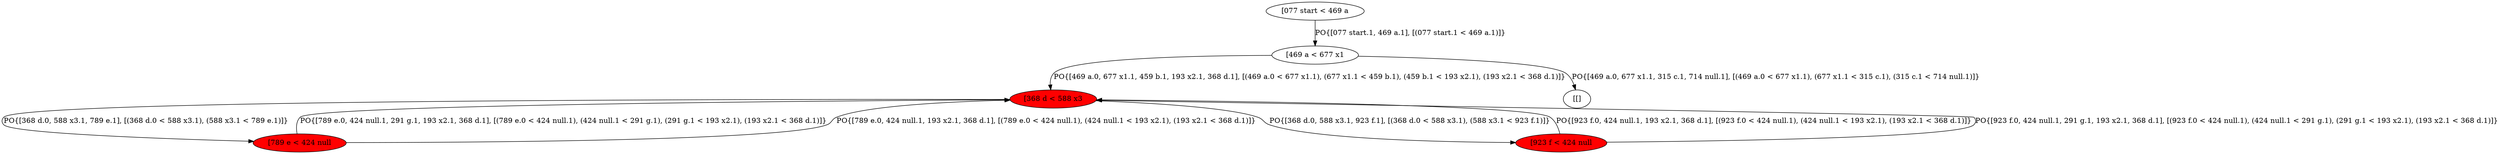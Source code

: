 digraph G {
rankdir="TD";
compound="true";
"e93f8a4ab-7784-49ec-8552-515c65efc0c0" [label="[368 d < 588 x3", id="e93f8a4ab-7784-49ec-8552-515c65efc0c0",fillcolor="red",style="filled"];
"ec2daecea-45a6-4ca9-b1a0-3a0ea1ad73a4" [label="[[]", id="ec2daecea-45a6-4ca9-b1a0-3a0ea1ad73a4"];
"e5f92e7cf-64fe-437a-a20d-59267f8c7046" [label="[077 start < 469 a", id="e5f92e7cf-64fe-437a-a20d-59267f8c7046"];
"e1a10e20d-d03d-4911-8507-7695aa3b46ad" [label="[469 a < 677 x1", id="e1a10e20d-d03d-4911-8507-7695aa3b46ad"];
"e7f175dac-3b89-44d5-bfc5-f49e060ede58" [label="[789 e < 424 null", id="e7f175dac-3b89-44d5-bfc5-f49e060ede58",fillcolor="red",style="filled"];
"e7a4f2cb0-d2e1-46ac-91c6-a23bedef812d" [label="[923 f < 424 null", id="e7a4f2cb0-d2e1-46ac-91c6-a23bedef812d",fillcolor="red",style="filled"];
"e93f8a4ab-7784-49ec-8552-515c65efc0c0" -> "e7f175dac-3b89-44d5-bfc5-f49e060ede58" [label="PO{[368 d.0, 588 x3.1, 789 e.1], [(368 d.0 < 588 x3.1), (588 x3.1 < 789 e.1)]}" id="e6f4b85e5-bcba-4703-9172-63b6286b2114"];
"e93f8a4ab-7784-49ec-8552-515c65efc0c0" -> "e7a4f2cb0-d2e1-46ac-91c6-a23bedef812d" [label="PO{[368 d.0, 588 x3.1, 923 f.1], [(368 d.0 < 588 x3.1), (588 x3.1 < 923 f.1)]}" id="e71051515-99e6-48f3-937a-6033548ea830"];
"e5f92e7cf-64fe-437a-a20d-59267f8c7046" -> "e1a10e20d-d03d-4911-8507-7695aa3b46ad" [label="PO{[077 start.1, 469 a.1], [(077 start.1 < 469 a.1)]}" id="edd2743ea-55df-43ce-b9cd-981087dd23e3"];
"e1a10e20d-d03d-4911-8507-7695aa3b46ad" -> "e93f8a4ab-7784-49ec-8552-515c65efc0c0" [label="PO{[469 a.0, 677 x1.1, 459 b.1, 193 x2.1, 368 d.1], [(469 a.0 < 677 x1.1), (677 x1.1 < 459 b.1), (459 b.1 < 193 x2.1), (193 x2.1 < 368 d.1)]}" id="ef0183b02-0189-4abe-99cb-1973a7c37678"];
"e1a10e20d-d03d-4911-8507-7695aa3b46ad" -> "ec2daecea-45a6-4ca9-b1a0-3a0ea1ad73a4" [label="PO{[469 a.0, 677 x1.1, 315 c.1, 714 null.1], [(469 a.0 < 677 x1.1), (677 x1.1 < 315 c.1), (315 c.1 < 714 null.1)]}" id="e0671bddf-abfa-4c26-b0e2-147f59ae77ee"];
"e7f175dac-3b89-44d5-bfc5-f49e060ede58" -> "e93f8a4ab-7784-49ec-8552-515c65efc0c0" [label="PO{[789 e.0, 424 null.1, 291 g.1, 193 x2.1, 368 d.1], [(789 e.0 < 424 null.1), (424 null.1 < 291 g.1), (291 g.1 < 193 x2.1), (193 x2.1 < 368 d.1)]}" id="e6d94db53-46c1-4896-a4e8-3c1c173bd566"];
"e7f175dac-3b89-44d5-bfc5-f49e060ede58" -> "e93f8a4ab-7784-49ec-8552-515c65efc0c0" [label="PO{[789 e.0, 424 null.1, 193 x2.1, 368 d.1], [(789 e.0 < 424 null.1), (424 null.1 < 193 x2.1), (193 x2.1 < 368 d.1)]}" id="e64a8ac88-7bc0-4ee7-b95b-0fbbe7642e99"];
"e7a4f2cb0-d2e1-46ac-91c6-a23bedef812d" -> "e93f8a4ab-7784-49ec-8552-515c65efc0c0" [label="PO{[923 f.0, 424 null.1, 193 x2.1, 368 d.1], [(923 f.0 < 424 null.1), (424 null.1 < 193 x2.1), (193 x2.1 < 368 d.1)]}" id="e886f3511-ebc1-40e0-be83-0fa00f104eeb"];
"e7a4f2cb0-d2e1-46ac-91c6-a23bedef812d" -> "e93f8a4ab-7784-49ec-8552-515c65efc0c0" [label="PO{[923 f.0, 424 null.1, 291 g.1, 193 x2.1, 368 d.1], [(923 f.0 < 424 null.1), (424 null.1 < 291 g.1), (291 g.1 < 193 x2.1), (193 x2.1 < 368 d.1)]}" id="e7d980e5d-2095-4ad1-b9ff-9dc63b195f6f"];
}